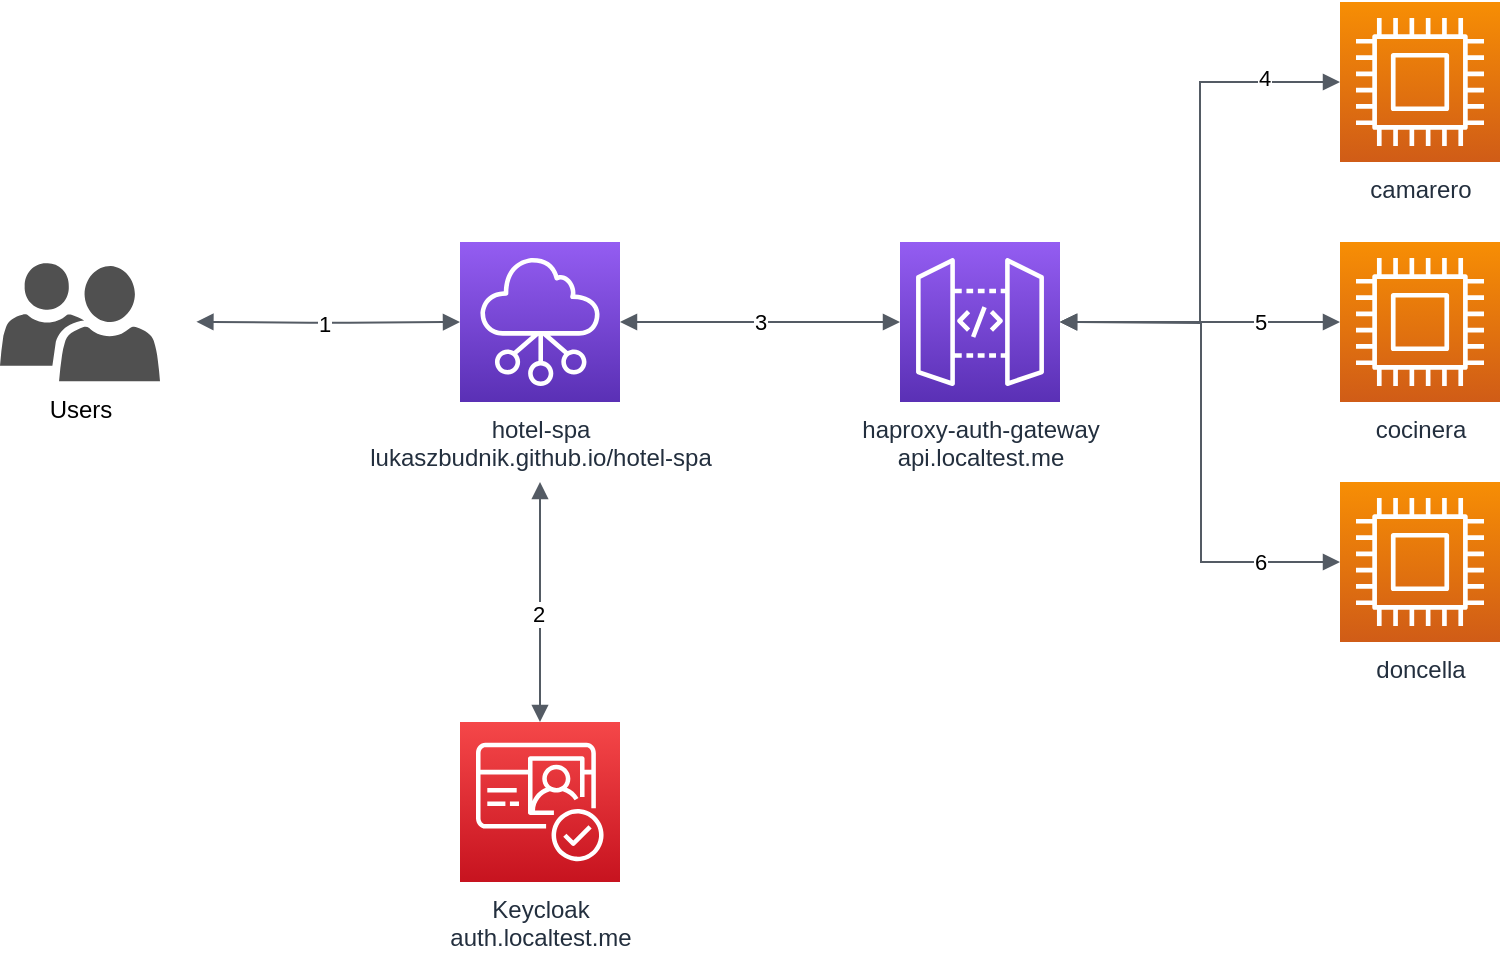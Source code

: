 <mxfile version="14.4.3" type="device"><diagram id="Ht1M8jgEwFfnCIfOTk4-" name="Page-1"><mxGraphModel dx="946" dy="604" grid="1" gridSize="10" guides="1" tooltips="1" connect="1" arrows="1" fold="1" page="1" pageScale="1" pageWidth="1169" pageHeight="827" background="none" math="0" shadow="0"><root><mxCell id="0"/><mxCell id="1" parent="0"/><mxCell id="UEzPUAAOIrF-is8g5C7q-111" value="Keycloak&lt;br&gt;auth.localtest.me" style="outlineConnect=0;fontColor=#232F3E;gradientColor=#F54749;gradientDirection=north;fillColor=#C7131F;strokeColor=#ffffff;dashed=0;verticalLabelPosition=bottom;verticalAlign=top;align=center;html=1;fontSize=12;fontStyle=0;aspect=fixed;shape=mxgraph.aws4.resourceIcon;resIcon=mxgraph.aws4.cognito;labelBackgroundColor=#ffffff;" parent="1" vertex="1"><mxGeometry x="280" y="480" width="80" height="80" as="geometry"/></mxCell><mxCell id="UEzPUAAOIrF-is8g5C7q-114" value="haproxy-auth-gateway&lt;br&gt;api.localtest.me" style="outlineConnect=0;fontColor=#232F3E;gradientColor=#945DF2;gradientDirection=north;fillColor=#5A30B5;strokeColor=#ffffff;dashed=0;verticalLabelPosition=bottom;verticalAlign=top;align=center;html=1;fontSize=12;fontStyle=0;aspect=fixed;shape=mxgraph.aws4.resourceIcon;resIcon=mxgraph.aws4.api_gateway;labelBackgroundColor=#ffffff;" parent="1" vertex="1"><mxGeometry x="500" y="240" width="80" height="80" as="geometry"/></mxCell><mxCell id="0otc5jlzrqcsAdnub3mr-2" value="camarero" style="points=[[0,0,0],[0.25,0,0],[0.5,0,0],[0.75,0,0],[1,0,0],[0,1,0],[0.25,1,0],[0.5,1,0],[0.75,1,0],[1,1,0],[0,0.25,0],[0,0.5,0],[0,0.75,0],[1,0.25,0],[1,0.5,0],[1,0.75,0]];outlineConnect=0;fontColor=#232F3E;gradientColor=#F78E04;gradientDirection=north;fillColor=#D05C17;strokeColor=#ffffff;dashed=0;verticalLabelPosition=bottom;verticalAlign=top;align=center;html=1;fontSize=12;fontStyle=0;aspect=fixed;shape=mxgraph.aws4.resourceIcon;resIcon=mxgraph.aws4.compute;" parent="1" vertex="1"><mxGeometry x="720" y="120" width="80" height="80" as="geometry"/></mxCell><mxCell id="0otc5jlzrqcsAdnub3mr-3" value="cocinera" style="points=[[0,0,0],[0.25,0,0],[0.5,0,0],[0.75,0,0],[1,0,0],[0,1,0],[0.25,1,0],[0.5,1,0],[0.75,1,0],[1,1,0],[0,0.25,0],[0,0.5,0],[0,0.75,0],[1,0.25,0],[1,0.5,0],[1,0.75,0]];outlineConnect=0;fontColor=#232F3E;gradientColor=#F78E04;gradientDirection=north;fillColor=#D05C17;strokeColor=#ffffff;dashed=0;verticalLabelPosition=bottom;verticalAlign=top;align=center;html=1;fontSize=12;fontStyle=0;aspect=fixed;shape=mxgraph.aws4.resourceIcon;resIcon=mxgraph.aws4.compute;" parent="1" vertex="1"><mxGeometry x="720" y="240" width="80" height="80" as="geometry"/></mxCell><mxCell id="0otc5jlzrqcsAdnub3mr-4" value="doncella" style="points=[[0,0,0],[0.25,0,0],[0.5,0,0],[0.75,0,0],[1,0,0],[0,1,0],[0.25,1,0],[0.5,1,0],[0.75,1,0],[1,1,0],[0,0.25,0],[0,0.5,0],[0,0.75,0],[1,0.25,0],[1,0.5,0],[1,0.75,0]];outlineConnect=0;fontColor=#232F3E;gradientColor=#F78E04;gradientDirection=north;fillColor=#D05C17;strokeColor=#ffffff;dashed=0;verticalLabelPosition=bottom;verticalAlign=top;align=center;html=1;fontSize=12;fontStyle=0;aspect=fixed;shape=mxgraph.aws4.resourceIcon;resIcon=mxgraph.aws4.compute;" parent="1" vertex="1"><mxGeometry x="720" y="360" width="80" height="80" as="geometry"/></mxCell><mxCell id="0otc5jlzrqcsAdnub3mr-8" value="" style="edgeStyle=orthogonalEdgeStyle;html=1;endArrow=block;elbow=vertical;startArrow=block;startFill=1;endFill=1;strokeColor=#545B64;rounded=0;" parent="1" target="UEzPUAAOIrF-is8g5C7q-111" edge="1"><mxGeometry width="100" relative="1" as="geometry"><mxPoint x="320" y="360" as="sourcePoint"/><mxPoint x="230" y="460" as="targetPoint"/><Array as="points"><mxPoint x="320" y="520"/></Array></mxGeometry></mxCell><mxCell id="0otc5jlzrqcsAdnub3mr-14" value="2" style="edgeLabel;html=1;align=center;verticalAlign=middle;resizable=0;points=[];" parent="0otc5jlzrqcsAdnub3mr-8" vertex="1" connectable="0"><mxGeometry x="0.1" relative="1" as="geometry"><mxPoint x="-1" as="offset"/></mxGeometry></mxCell><mxCell id="0otc5jlzrqcsAdnub3mr-10" value="" style="edgeStyle=orthogonalEdgeStyle;html=1;endArrow=block;elbow=vertical;startArrow=block;startFill=1;endFill=1;strokeColor=#545B64;entryX=0;entryY=0.5;entryDx=0;entryDy=0;entryPerimeter=0;rounded=0;" parent="1" source="UEzPUAAOIrF-is8g5C7q-114" target="0otc5jlzrqcsAdnub3mr-3" edge="1"><mxGeometry width="100" relative="1" as="geometry"><mxPoint x="610" y="280" as="sourcePoint"/><mxPoint x="710" y="280" as="targetPoint"/></mxGeometry></mxCell><mxCell id="0otc5jlzrqcsAdnub3mr-17" value="5" style="edgeLabel;html=1;align=center;verticalAlign=middle;resizable=0;points=[];" parent="0otc5jlzrqcsAdnub3mr-10" vertex="1" connectable="0"><mxGeometry x="0.3" relative="1" as="geometry"><mxPoint x="9" as="offset"/></mxGeometry></mxCell><mxCell id="0otc5jlzrqcsAdnub3mr-11" value="" style="edgeStyle=orthogonalEdgeStyle;html=1;endArrow=block;elbow=vertical;startArrow=block;startFill=1;endFill=1;strokeColor=#545B64;entryX=0;entryY=0.5;entryDx=0;entryDy=0;entryPerimeter=0;rounded=0;" parent="1" target="0otc5jlzrqcsAdnub3mr-4" edge="1"><mxGeometry width="100" relative="1" as="geometry"><mxPoint x="580" y="280" as="sourcePoint"/><mxPoint x="690" y="400" as="targetPoint"/></mxGeometry></mxCell><mxCell id="0otc5jlzrqcsAdnub3mr-18" value="6" style="edgeLabel;html=1;align=center;verticalAlign=middle;resizable=0;points=[];" parent="0otc5jlzrqcsAdnub3mr-11" vertex="1" connectable="0"><mxGeometry x="0.731" y="1" relative="1" as="geometry"><mxPoint x="-5" y="1" as="offset"/></mxGeometry></mxCell><mxCell id="0otc5jlzrqcsAdnub3mr-12" value="" style="edgeStyle=orthogonalEdgeStyle;html=1;endArrow=block;elbow=vertical;startArrow=block;startFill=1;endFill=1;strokeColor=#545B64;entryX=0;entryY=0.5;entryDx=0;entryDy=0;entryPerimeter=0;rounded=0;" parent="1" source="UEzPUAAOIrF-is8g5C7q-114" target="0otc5jlzrqcsAdnub3mr-2" edge="1"><mxGeometry width="100" relative="1" as="geometry"><mxPoint x="600" y="159.5" as="sourcePoint"/><mxPoint x="700" y="159.5" as="targetPoint"/></mxGeometry></mxCell><mxCell id="0otc5jlzrqcsAdnub3mr-16" value="4" style="edgeLabel;html=1;align=center;verticalAlign=middle;resizable=0;points=[];" parent="0otc5jlzrqcsAdnub3mr-12" vertex="1" connectable="0"><mxGeometry x="0.708" y="2" relative="1" as="geometry"><mxPoint as="offset"/></mxGeometry></mxCell><mxCell id="0otc5jlzrqcsAdnub3mr-20" value="&lt;span style=&quot;background-color: transparent&quot;&gt;hotel-spa&lt;br&gt;lukaszbudnik.github.io/hotel-spa&lt;/span&gt;" style="points=[[0,0,0],[0.25,0,0],[0.5,0,0],[0.75,0,0],[1,0,0],[0,1,0],[0.25,1,0],[0.5,1,0],[0.75,1,0],[1,1,0],[0,0.25,0],[0,0.5,0],[0,0.75,0],[1,0.25,0],[1,0.5,0],[1,0.75,0]];outlineConnect=0;fontColor=#232F3E;gradientColor=#945DF2;gradientDirection=north;fillColor=#5A30B5;strokeColor=#ffffff;dashed=0;verticalLabelPosition=bottom;verticalAlign=top;align=center;html=1;fontSize=12;fontStyle=0;aspect=fixed;shape=mxgraph.aws4.resourceIcon;resIcon=mxgraph.aws4.networking_and_content_delivery;" parent="1" vertex="1"><mxGeometry x="280" y="240" width="80" height="80" as="geometry"/></mxCell><mxCell id="0otc5jlzrqcsAdnub3mr-21" value="" style="edgeStyle=orthogonalEdgeStyle;html=1;endArrow=block;elbow=vertical;startArrow=block;startFill=1;endFill=1;strokeColor=#545B64;entryX=0;entryY=0.5;entryDx=0;entryDy=0;entryPerimeter=0;exitX=0.98;exitY=0.51;exitDx=0;exitDy=0;exitPerimeter=0;" parent="1" target="0otc5jlzrqcsAdnub3mr-20" edge="1"><mxGeometry width="100" relative="1" as="geometry"><mxPoint x="148.2" y="279.9" as="sourcePoint"/><mxPoint x="270" y="280" as="targetPoint"/></mxGeometry></mxCell><mxCell id="0otc5jlzrqcsAdnub3mr-22" value="&lt;span style=&quot;background-color: transparent&quot;&gt;1&lt;/span&gt;" style="edgeLabel;html=1;align=center;verticalAlign=middle;resizable=0;points=[];" parent="0otc5jlzrqcsAdnub3mr-21" vertex="1" connectable="0"><mxGeometry x="-0.038" relative="1" as="geometry"><mxPoint as="offset"/></mxGeometry></mxCell><mxCell id="0otc5jlzrqcsAdnub3mr-23" value="3" style="edgeStyle=orthogonalEdgeStyle;html=1;endArrow=block;elbow=vertical;startArrow=block;startFill=1;endFill=1;strokeColor=#545B64;exitX=1;exitY=0.5;exitDx=0;exitDy=0;exitPerimeter=0;" parent="1" source="0otc5jlzrqcsAdnub3mr-20" target="UEzPUAAOIrF-is8g5C7q-114" edge="1"><mxGeometry width="100" relative="1" as="geometry"><mxPoint x="380" y="280" as="sourcePoint"/><mxPoint x="480" y="280" as="targetPoint"/></mxGeometry></mxCell><mxCell id="jz-s5QVOeMrGlD4oo5DL-3" value="Users" style="pointerEvents=1;shadow=0;dashed=0;html=1;strokeColor=none;labelPosition=center;verticalLabelPosition=bottom;verticalAlign=top;align=center;fillColor=#505050;shape=mxgraph.mscae.intune.user_group;aspect=fixed;" parent="1" vertex="1"><mxGeometry x="50" y="250.4" width="80" height="59.2" as="geometry"/></mxCell></root></mxGraphModel></diagram></mxfile>